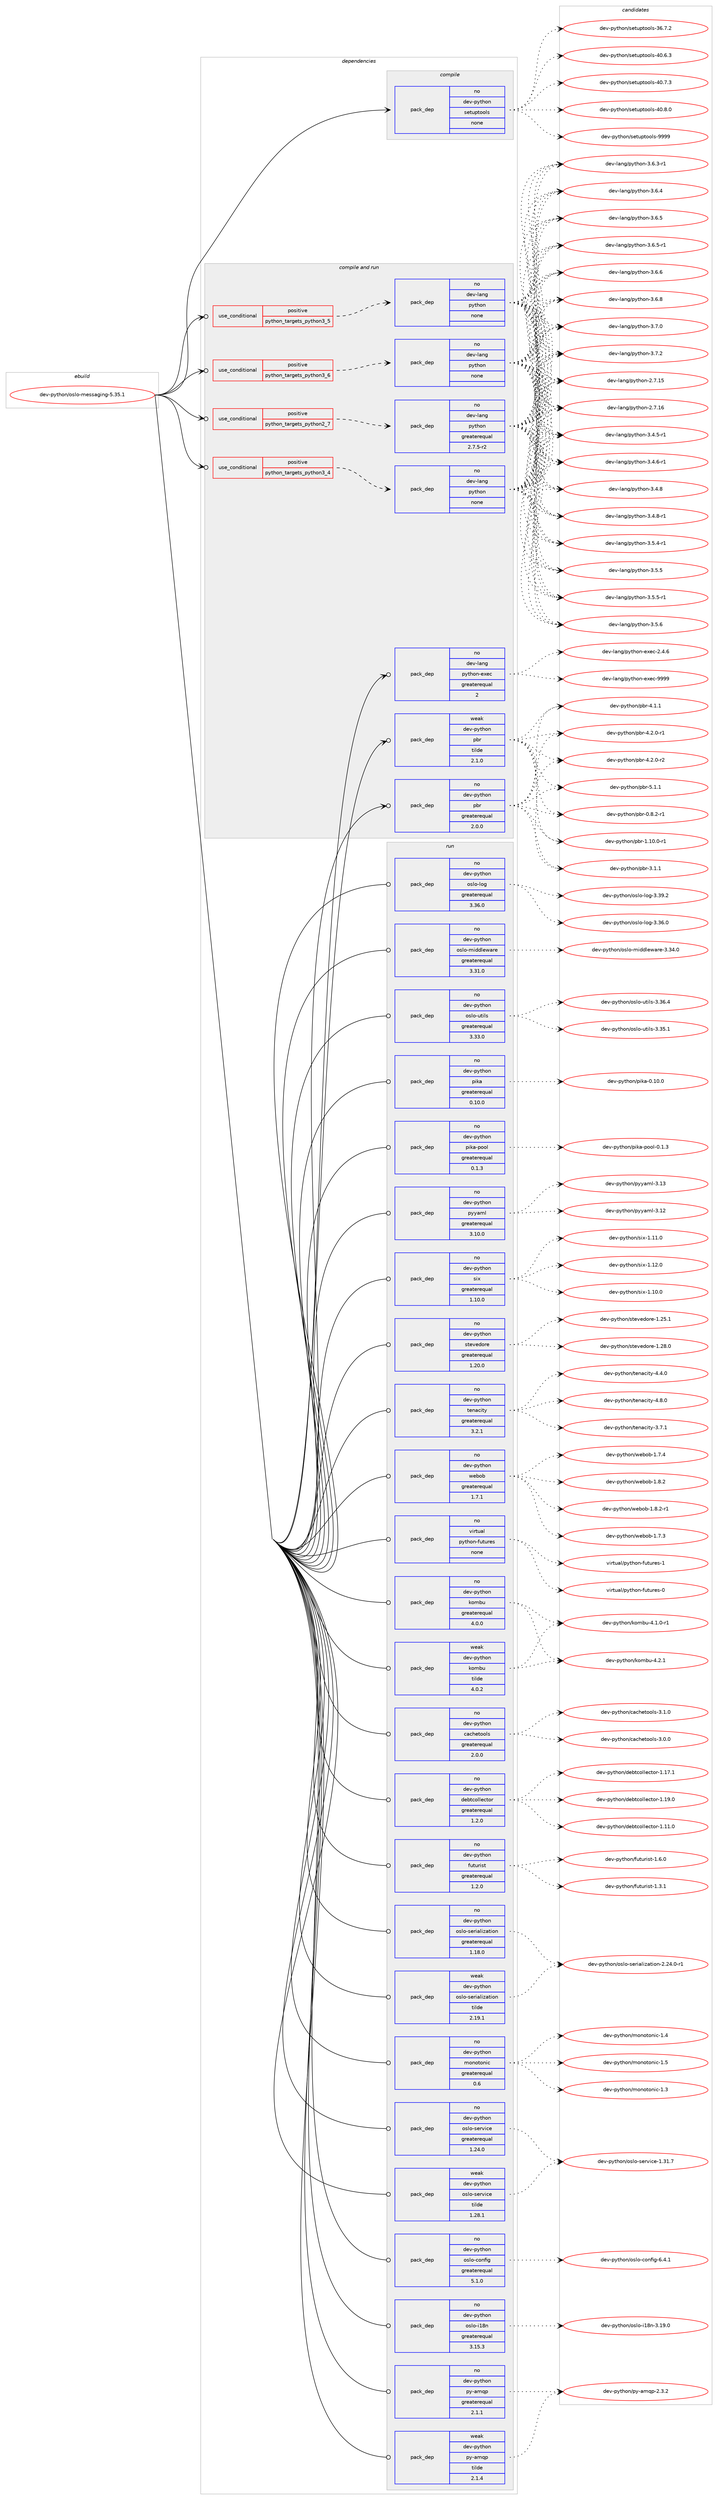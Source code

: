 digraph prolog {

# *************
# Graph options
# *************

newrank=true;
concentrate=true;
compound=true;
graph [rankdir=LR,fontname=Helvetica,fontsize=10,ranksep=1.5];#, ranksep=2.5, nodesep=0.2];
edge  [arrowhead=vee];
node  [fontname=Helvetica,fontsize=10];

# **********
# The ebuild
# **********

subgraph cluster_leftcol {
color=gray;
rank=same;
label=<<i>ebuild</i>>;
id [label="dev-python/oslo-messaging-5.35.1", color=red, width=4, href="../dev-python/oslo-messaging-5.35.1.svg"];
}

# ****************
# The dependencies
# ****************

subgraph cluster_midcol {
color=gray;
label=<<i>dependencies</i>>;
subgraph cluster_compile {
fillcolor="#eeeeee";
style=filled;
label=<<i>compile</i>>;
subgraph pack1020923 {
dependency1422941 [label=<<TABLE BORDER="0" CELLBORDER="1" CELLSPACING="0" CELLPADDING="4" WIDTH="220"><TR><TD ROWSPAN="6" CELLPADDING="30">pack_dep</TD></TR><TR><TD WIDTH="110">no</TD></TR><TR><TD>dev-python</TD></TR><TR><TD>setuptools</TD></TR><TR><TD>none</TD></TR><TR><TD></TD></TR></TABLE>>, shape=none, color=blue];
}
id:e -> dependency1422941:w [weight=20,style="solid",arrowhead="vee"];
}
subgraph cluster_compileandrun {
fillcolor="#eeeeee";
style=filled;
label=<<i>compile and run</i>>;
subgraph cond378739 {
dependency1422942 [label=<<TABLE BORDER="0" CELLBORDER="1" CELLSPACING="0" CELLPADDING="4"><TR><TD ROWSPAN="3" CELLPADDING="10">use_conditional</TD></TR><TR><TD>positive</TD></TR><TR><TD>python_targets_python2_7</TD></TR></TABLE>>, shape=none, color=red];
subgraph pack1020924 {
dependency1422943 [label=<<TABLE BORDER="0" CELLBORDER="1" CELLSPACING="0" CELLPADDING="4" WIDTH="220"><TR><TD ROWSPAN="6" CELLPADDING="30">pack_dep</TD></TR><TR><TD WIDTH="110">no</TD></TR><TR><TD>dev-lang</TD></TR><TR><TD>python</TD></TR><TR><TD>greaterequal</TD></TR><TR><TD>2.7.5-r2</TD></TR></TABLE>>, shape=none, color=blue];
}
dependency1422942:e -> dependency1422943:w [weight=20,style="dashed",arrowhead="vee"];
}
id:e -> dependency1422942:w [weight=20,style="solid",arrowhead="odotvee"];
subgraph cond378740 {
dependency1422944 [label=<<TABLE BORDER="0" CELLBORDER="1" CELLSPACING="0" CELLPADDING="4"><TR><TD ROWSPAN="3" CELLPADDING="10">use_conditional</TD></TR><TR><TD>positive</TD></TR><TR><TD>python_targets_python3_4</TD></TR></TABLE>>, shape=none, color=red];
subgraph pack1020925 {
dependency1422945 [label=<<TABLE BORDER="0" CELLBORDER="1" CELLSPACING="0" CELLPADDING="4" WIDTH="220"><TR><TD ROWSPAN="6" CELLPADDING="30">pack_dep</TD></TR><TR><TD WIDTH="110">no</TD></TR><TR><TD>dev-lang</TD></TR><TR><TD>python</TD></TR><TR><TD>none</TD></TR><TR><TD></TD></TR></TABLE>>, shape=none, color=blue];
}
dependency1422944:e -> dependency1422945:w [weight=20,style="dashed",arrowhead="vee"];
}
id:e -> dependency1422944:w [weight=20,style="solid",arrowhead="odotvee"];
subgraph cond378741 {
dependency1422946 [label=<<TABLE BORDER="0" CELLBORDER="1" CELLSPACING="0" CELLPADDING="4"><TR><TD ROWSPAN="3" CELLPADDING="10">use_conditional</TD></TR><TR><TD>positive</TD></TR><TR><TD>python_targets_python3_5</TD></TR></TABLE>>, shape=none, color=red];
subgraph pack1020926 {
dependency1422947 [label=<<TABLE BORDER="0" CELLBORDER="1" CELLSPACING="0" CELLPADDING="4" WIDTH="220"><TR><TD ROWSPAN="6" CELLPADDING="30">pack_dep</TD></TR><TR><TD WIDTH="110">no</TD></TR><TR><TD>dev-lang</TD></TR><TR><TD>python</TD></TR><TR><TD>none</TD></TR><TR><TD></TD></TR></TABLE>>, shape=none, color=blue];
}
dependency1422946:e -> dependency1422947:w [weight=20,style="dashed",arrowhead="vee"];
}
id:e -> dependency1422946:w [weight=20,style="solid",arrowhead="odotvee"];
subgraph cond378742 {
dependency1422948 [label=<<TABLE BORDER="0" CELLBORDER="1" CELLSPACING="0" CELLPADDING="4"><TR><TD ROWSPAN="3" CELLPADDING="10">use_conditional</TD></TR><TR><TD>positive</TD></TR><TR><TD>python_targets_python3_6</TD></TR></TABLE>>, shape=none, color=red];
subgraph pack1020927 {
dependency1422949 [label=<<TABLE BORDER="0" CELLBORDER="1" CELLSPACING="0" CELLPADDING="4" WIDTH="220"><TR><TD ROWSPAN="6" CELLPADDING="30">pack_dep</TD></TR><TR><TD WIDTH="110">no</TD></TR><TR><TD>dev-lang</TD></TR><TR><TD>python</TD></TR><TR><TD>none</TD></TR><TR><TD></TD></TR></TABLE>>, shape=none, color=blue];
}
dependency1422948:e -> dependency1422949:w [weight=20,style="dashed",arrowhead="vee"];
}
id:e -> dependency1422948:w [weight=20,style="solid",arrowhead="odotvee"];
subgraph pack1020928 {
dependency1422950 [label=<<TABLE BORDER="0" CELLBORDER="1" CELLSPACING="0" CELLPADDING="4" WIDTH="220"><TR><TD ROWSPAN="6" CELLPADDING="30">pack_dep</TD></TR><TR><TD WIDTH="110">no</TD></TR><TR><TD>dev-lang</TD></TR><TR><TD>python-exec</TD></TR><TR><TD>greaterequal</TD></TR><TR><TD>2</TD></TR></TABLE>>, shape=none, color=blue];
}
id:e -> dependency1422950:w [weight=20,style="solid",arrowhead="odotvee"];
subgraph pack1020929 {
dependency1422951 [label=<<TABLE BORDER="0" CELLBORDER="1" CELLSPACING="0" CELLPADDING="4" WIDTH="220"><TR><TD ROWSPAN="6" CELLPADDING="30">pack_dep</TD></TR><TR><TD WIDTH="110">no</TD></TR><TR><TD>dev-python</TD></TR><TR><TD>pbr</TD></TR><TR><TD>greaterequal</TD></TR><TR><TD>2.0.0</TD></TR></TABLE>>, shape=none, color=blue];
}
id:e -> dependency1422951:w [weight=20,style="solid",arrowhead="odotvee"];
subgraph pack1020930 {
dependency1422952 [label=<<TABLE BORDER="0" CELLBORDER="1" CELLSPACING="0" CELLPADDING="4" WIDTH="220"><TR><TD ROWSPAN="6" CELLPADDING="30">pack_dep</TD></TR><TR><TD WIDTH="110">weak</TD></TR><TR><TD>dev-python</TD></TR><TR><TD>pbr</TD></TR><TR><TD>tilde</TD></TR><TR><TD>2.1.0</TD></TR></TABLE>>, shape=none, color=blue];
}
id:e -> dependency1422952:w [weight=20,style="solid",arrowhead="odotvee"];
}
subgraph cluster_run {
fillcolor="#eeeeee";
style=filled;
label=<<i>run</i>>;
subgraph pack1020931 {
dependency1422953 [label=<<TABLE BORDER="0" CELLBORDER="1" CELLSPACING="0" CELLPADDING="4" WIDTH="220"><TR><TD ROWSPAN="6" CELLPADDING="30">pack_dep</TD></TR><TR><TD WIDTH="110">no</TD></TR><TR><TD>dev-python</TD></TR><TR><TD>cachetools</TD></TR><TR><TD>greaterequal</TD></TR><TR><TD>2.0.0</TD></TR></TABLE>>, shape=none, color=blue];
}
id:e -> dependency1422953:w [weight=20,style="solid",arrowhead="odot"];
subgraph pack1020932 {
dependency1422954 [label=<<TABLE BORDER="0" CELLBORDER="1" CELLSPACING="0" CELLPADDING="4" WIDTH="220"><TR><TD ROWSPAN="6" CELLPADDING="30">pack_dep</TD></TR><TR><TD WIDTH="110">no</TD></TR><TR><TD>dev-python</TD></TR><TR><TD>debtcollector</TD></TR><TR><TD>greaterequal</TD></TR><TR><TD>1.2.0</TD></TR></TABLE>>, shape=none, color=blue];
}
id:e -> dependency1422954:w [weight=20,style="solid",arrowhead="odot"];
subgraph pack1020933 {
dependency1422955 [label=<<TABLE BORDER="0" CELLBORDER="1" CELLSPACING="0" CELLPADDING="4" WIDTH="220"><TR><TD ROWSPAN="6" CELLPADDING="30">pack_dep</TD></TR><TR><TD WIDTH="110">no</TD></TR><TR><TD>dev-python</TD></TR><TR><TD>futurist</TD></TR><TR><TD>greaterequal</TD></TR><TR><TD>1.2.0</TD></TR></TABLE>>, shape=none, color=blue];
}
id:e -> dependency1422955:w [weight=20,style="solid",arrowhead="odot"];
subgraph pack1020934 {
dependency1422956 [label=<<TABLE BORDER="0" CELLBORDER="1" CELLSPACING="0" CELLPADDING="4" WIDTH="220"><TR><TD ROWSPAN="6" CELLPADDING="30">pack_dep</TD></TR><TR><TD WIDTH="110">no</TD></TR><TR><TD>dev-python</TD></TR><TR><TD>kombu</TD></TR><TR><TD>greaterequal</TD></TR><TR><TD>4.0.0</TD></TR></TABLE>>, shape=none, color=blue];
}
id:e -> dependency1422956:w [weight=20,style="solid",arrowhead="odot"];
subgraph pack1020935 {
dependency1422957 [label=<<TABLE BORDER="0" CELLBORDER="1" CELLSPACING="0" CELLPADDING="4" WIDTH="220"><TR><TD ROWSPAN="6" CELLPADDING="30">pack_dep</TD></TR><TR><TD WIDTH="110">no</TD></TR><TR><TD>dev-python</TD></TR><TR><TD>monotonic</TD></TR><TR><TD>greaterequal</TD></TR><TR><TD>0.6</TD></TR></TABLE>>, shape=none, color=blue];
}
id:e -> dependency1422957:w [weight=20,style="solid",arrowhead="odot"];
subgraph pack1020936 {
dependency1422958 [label=<<TABLE BORDER="0" CELLBORDER="1" CELLSPACING="0" CELLPADDING="4" WIDTH="220"><TR><TD ROWSPAN="6" CELLPADDING="30">pack_dep</TD></TR><TR><TD WIDTH="110">no</TD></TR><TR><TD>dev-python</TD></TR><TR><TD>oslo-config</TD></TR><TR><TD>greaterequal</TD></TR><TR><TD>5.1.0</TD></TR></TABLE>>, shape=none, color=blue];
}
id:e -> dependency1422958:w [weight=20,style="solid",arrowhead="odot"];
subgraph pack1020937 {
dependency1422959 [label=<<TABLE BORDER="0" CELLBORDER="1" CELLSPACING="0" CELLPADDING="4" WIDTH="220"><TR><TD ROWSPAN="6" CELLPADDING="30">pack_dep</TD></TR><TR><TD WIDTH="110">no</TD></TR><TR><TD>dev-python</TD></TR><TR><TD>oslo-i18n</TD></TR><TR><TD>greaterequal</TD></TR><TR><TD>3.15.3</TD></TR></TABLE>>, shape=none, color=blue];
}
id:e -> dependency1422959:w [weight=20,style="solid",arrowhead="odot"];
subgraph pack1020938 {
dependency1422960 [label=<<TABLE BORDER="0" CELLBORDER="1" CELLSPACING="0" CELLPADDING="4" WIDTH="220"><TR><TD ROWSPAN="6" CELLPADDING="30">pack_dep</TD></TR><TR><TD WIDTH="110">no</TD></TR><TR><TD>dev-python</TD></TR><TR><TD>oslo-log</TD></TR><TR><TD>greaterequal</TD></TR><TR><TD>3.36.0</TD></TR></TABLE>>, shape=none, color=blue];
}
id:e -> dependency1422960:w [weight=20,style="solid",arrowhead="odot"];
subgraph pack1020939 {
dependency1422961 [label=<<TABLE BORDER="0" CELLBORDER="1" CELLSPACING="0" CELLPADDING="4" WIDTH="220"><TR><TD ROWSPAN="6" CELLPADDING="30">pack_dep</TD></TR><TR><TD WIDTH="110">no</TD></TR><TR><TD>dev-python</TD></TR><TR><TD>oslo-middleware</TD></TR><TR><TD>greaterequal</TD></TR><TR><TD>3.31.0</TD></TR></TABLE>>, shape=none, color=blue];
}
id:e -> dependency1422961:w [weight=20,style="solid",arrowhead="odot"];
subgraph pack1020940 {
dependency1422962 [label=<<TABLE BORDER="0" CELLBORDER="1" CELLSPACING="0" CELLPADDING="4" WIDTH="220"><TR><TD ROWSPAN="6" CELLPADDING="30">pack_dep</TD></TR><TR><TD WIDTH="110">no</TD></TR><TR><TD>dev-python</TD></TR><TR><TD>oslo-serialization</TD></TR><TR><TD>greaterequal</TD></TR><TR><TD>1.18.0</TD></TR></TABLE>>, shape=none, color=blue];
}
id:e -> dependency1422962:w [weight=20,style="solid",arrowhead="odot"];
subgraph pack1020941 {
dependency1422963 [label=<<TABLE BORDER="0" CELLBORDER="1" CELLSPACING="0" CELLPADDING="4" WIDTH="220"><TR><TD ROWSPAN="6" CELLPADDING="30">pack_dep</TD></TR><TR><TD WIDTH="110">no</TD></TR><TR><TD>dev-python</TD></TR><TR><TD>oslo-service</TD></TR><TR><TD>greaterequal</TD></TR><TR><TD>1.24.0</TD></TR></TABLE>>, shape=none, color=blue];
}
id:e -> dependency1422963:w [weight=20,style="solid",arrowhead="odot"];
subgraph pack1020942 {
dependency1422964 [label=<<TABLE BORDER="0" CELLBORDER="1" CELLSPACING="0" CELLPADDING="4" WIDTH="220"><TR><TD ROWSPAN="6" CELLPADDING="30">pack_dep</TD></TR><TR><TD WIDTH="110">no</TD></TR><TR><TD>dev-python</TD></TR><TR><TD>oslo-utils</TD></TR><TR><TD>greaterequal</TD></TR><TR><TD>3.33.0</TD></TR></TABLE>>, shape=none, color=blue];
}
id:e -> dependency1422964:w [weight=20,style="solid",arrowhead="odot"];
subgraph pack1020943 {
dependency1422965 [label=<<TABLE BORDER="0" CELLBORDER="1" CELLSPACING="0" CELLPADDING="4" WIDTH="220"><TR><TD ROWSPAN="6" CELLPADDING="30">pack_dep</TD></TR><TR><TD WIDTH="110">no</TD></TR><TR><TD>dev-python</TD></TR><TR><TD>pika</TD></TR><TR><TD>greaterequal</TD></TR><TR><TD>0.10.0</TD></TR></TABLE>>, shape=none, color=blue];
}
id:e -> dependency1422965:w [weight=20,style="solid",arrowhead="odot"];
subgraph pack1020944 {
dependency1422966 [label=<<TABLE BORDER="0" CELLBORDER="1" CELLSPACING="0" CELLPADDING="4" WIDTH="220"><TR><TD ROWSPAN="6" CELLPADDING="30">pack_dep</TD></TR><TR><TD WIDTH="110">no</TD></TR><TR><TD>dev-python</TD></TR><TR><TD>pika-pool</TD></TR><TR><TD>greaterequal</TD></TR><TR><TD>0.1.3</TD></TR></TABLE>>, shape=none, color=blue];
}
id:e -> dependency1422966:w [weight=20,style="solid",arrowhead="odot"];
subgraph pack1020945 {
dependency1422967 [label=<<TABLE BORDER="0" CELLBORDER="1" CELLSPACING="0" CELLPADDING="4" WIDTH="220"><TR><TD ROWSPAN="6" CELLPADDING="30">pack_dep</TD></TR><TR><TD WIDTH="110">no</TD></TR><TR><TD>dev-python</TD></TR><TR><TD>py-amqp</TD></TR><TR><TD>greaterequal</TD></TR><TR><TD>2.1.1</TD></TR></TABLE>>, shape=none, color=blue];
}
id:e -> dependency1422967:w [weight=20,style="solid",arrowhead="odot"];
subgraph pack1020946 {
dependency1422968 [label=<<TABLE BORDER="0" CELLBORDER="1" CELLSPACING="0" CELLPADDING="4" WIDTH="220"><TR><TD ROWSPAN="6" CELLPADDING="30">pack_dep</TD></TR><TR><TD WIDTH="110">no</TD></TR><TR><TD>dev-python</TD></TR><TR><TD>pyyaml</TD></TR><TR><TD>greaterequal</TD></TR><TR><TD>3.10.0</TD></TR></TABLE>>, shape=none, color=blue];
}
id:e -> dependency1422968:w [weight=20,style="solid",arrowhead="odot"];
subgraph pack1020947 {
dependency1422969 [label=<<TABLE BORDER="0" CELLBORDER="1" CELLSPACING="0" CELLPADDING="4" WIDTH="220"><TR><TD ROWSPAN="6" CELLPADDING="30">pack_dep</TD></TR><TR><TD WIDTH="110">no</TD></TR><TR><TD>dev-python</TD></TR><TR><TD>six</TD></TR><TR><TD>greaterequal</TD></TR><TR><TD>1.10.0</TD></TR></TABLE>>, shape=none, color=blue];
}
id:e -> dependency1422969:w [weight=20,style="solid",arrowhead="odot"];
subgraph pack1020948 {
dependency1422970 [label=<<TABLE BORDER="0" CELLBORDER="1" CELLSPACING="0" CELLPADDING="4" WIDTH="220"><TR><TD ROWSPAN="6" CELLPADDING="30">pack_dep</TD></TR><TR><TD WIDTH="110">no</TD></TR><TR><TD>dev-python</TD></TR><TR><TD>stevedore</TD></TR><TR><TD>greaterequal</TD></TR><TR><TD>1.20.0</TD></TR></TABLE>>, shape=none, color=blue];
}
id:e -> dependency1422970:w [weight=20,style="solid",arrowhead="odot"];
subgraph pack1020949 {
dependency1422971 [label=<<TABLE BORDER="0" CELLBORDER="1" CELLSPACING="0" CELLPADDING="4" WIDTH="220"><TR><TD ROWSPAN="6" CELLPADDING="30">pack_dep</TD></TR><TR><TD WIDTH="110">no</TD></TR><TR><TD>dev-python</TD></TR><TR><TD>tenacity</TD></TR><TR><TD>greaterequal</TD></TR><TR><TD>3.2.1</TD></TR></TABLE>>, shape=none, color=blue];
}
id:e -> dependency1422971:w [weight=20,style="solid",arrowhead="odot"];
subgraph pack1020950 {
dependency1422972 [label=<<TABLE BORDER="0" CELLBORDER="1" CELLSPACING="0" CELLPADDING="4" WIDTH="220"><TR><TD ROWSPAN="6" CELLPADDING="30">pack_dep</TD></TR><TR><TD WIDTH="110">no</TD></TR><TR><TD>dev-python</TD></TR><TR><TD>webob</TD></TR><TR><TD>greaterequal</TD></TR><TR><TD>1.7.1</TD></TR></TABLE>>, shape=none, color=blue];
}
id:e -> dependency1422972:w [weight=20,style="solid",arrowhead="odot"];
subgraph pack1020951 {
dependency1422973 [label=<<TABLE BORDER="0" CELLBORDER="1" CELLSPACING="0" CELLPADDING="4" WIDTH="220"><TR><TD ROWSPAN="6" CELLPADDING="30">pack_dep</TD></TR><TR><TD WIDTH="110">no</TD></TR><TR><TD>virtual</TD></TR><TR><TD>python-futures</TD></TR><TR><TD>none</TD></TR><TR><TD></TD></TR></TABLE>>, shape=none, color=blue];
}
id:e -> dependency1422973:w [weight=20,style="solid",arrowhead="odot"];
subgraph pack1020952 {
dependency1422974 [label=<<TABLE BORDER="0" CELLBORDER="1" CELLSPACING="0" CELLPADDING="4" WIDTH="220"><TR><TD ROWSPAN="6" CELLPADDING="30">pack_dep</TD></TR><TR><TD WIDTH="110">weak</TD></TR><TR><TD>dev-python</TD></TR><TR><TD>kombu</TD></TR><TR><TD>tilde</TD></TR><TR><TD>4.0.2</TD></TR></TABLE>>, shape=none, color=blue];
}
id:e -> dependency1422974:w [weight=20,style="solid",arrowhead="odot"];
subgraph pack1020953 {
dependency1422975 [label=<<TABLE BORDER="0" CELLBORDER="1" CELLSPACING="0" CELLPADDING="4" WIDTH="220"><TR><TD ROWSPAN="6" CELLPADDING="30">pack_dep</TD></TR><TR><TD WIDTH="110">weak</TD></TR><TR><TD>dev-python</TD></TR><TR><TD>oslo-serialization</TD></TR><TR><TD>tilde</TD></TR><TR><TD>2.19.1</TD></TR></TABLE>>, shape=none, color=blue];
}
id:e -> dependency1422975:w [weight=20,style="solid",arrowhead="odot"];
subgraph pack1020954 {
dependency1422976 [label=<<TABLE BORDER="0" CELLBORDER="1" CELLSPACING="0" CELLPADDING="4" WIDTH="220"><TR><TD ROWSPAN="6" CELLPADDING="30">pack_dep</TD></TR><TR><TD WIDTH="110">weak</TD></TR><TR><TD>dev-python</TD></TR><TR><TD>oslo-service</TD></TR><TR><TD>tilde</TD></TR><TR><TD>1.28.1</TD></TR></TABLE>>, shape=none, color=blue];
}
id:e -> dependency1422976:w [weight=20,style="solid",arrowhead="odot"];
subgraph pack1020955 {
dependency1422977 [label=<<TABLE BORDER="0" CELLBORDER="1" CELLSPACING="0" CELLPADDING="4" WIDTH="220"><TR><TD ROWSPAN="6" CELLPADDING="30">pack_dep</TD></TR><TR><TD WIDTH="110">weak</TD></TR><TR><TD>dev-python</TD></TR><TR><TD>py-amqp</TD></TR><TR><TD>tilde</TD></TR><TR><TD>2.1.4</TD></TR></TABLE>>, shape=none, color=blue];
}
id:e -> dependency1422977:w [weight=20,style="solid",arrowhead="odot"];
}
}

# **************
# The candidates
# **************

subgraph cluster_choices {
rank=same;
color=gray;
label=<<i>candidates</i>>;

subgraph choice1020923 {
color=black;
nodesep=1;
choice100101118451121211161041111104711510111611711211611111110811545515446554650 [label="dev-python/setuptools-36.7.2", color=red, width=4,href="../dev-python/setuptools-36.7.2.svg"];
choice100101118451121211161041111104711510111611711211611111110811545524846544651 [label="dev-python/setuptools-40.6.3", color=red, width=4,href="../dev-python/setuptools-40.6.3.svg"];
choice100101118451121211161041111104711510111611711211611111110811545524846554651 [label="dev-python/setuptools-40.7.3", color=red, width=4,href="../dev-python/setuptools-40.7.3.svg"];
choice100101118451121211161041111104711510111611711211611111110811545524846564648 [label="dev-python/setuptools-40.8.0", color=red, width=4,href="../dev-python/setuptools-40.8.0.svg"];
choice10010111845112121116104111110471151011161171121161111111081154557575757 [label="dev-python/setuptools-9999", color=red, width=4,href="../dev-python/setuptools-9999.svg"];
dependency1422941:e -> choice100101118451121211161041111104711510111611711211611111110811545515446554650:w [style=dotted,weight="100"];
dependency1422941:e -> choice100101118451121211161041111104711510111611711211611111110811545524846544651:w [style=dotted,weight="100"];
dependency1422941:e -> choice100101118451121211161041111104711510111611711211611111110811545524846554651:w [style=dotted,weight="100"];
dependency1422941:e -> choice100101118451121211161041111104711510111611711211611111110811545524846564648:w [style=dotted,weight="100"];
dependency1422941:e -> choice10010111845112121116104111110471151011161171121161111111081154557575757:w [style=dotted,weight="100"];
}
subgraph choice1020924 {
color=black;
nodesep=1;
choice10010111845108971101034711212111610411111045504655464953 [label="dev-lang/python-2.7.15", color=red, width=4,href="../dev-lang/python-2.7.15.svg"];
choice10010111845108971101034711212111610411111045504655464954 [label="dev-lang/python-2.7.16", color=red, width=4,href="../dev-lang/python-2.7.16.svg"];
choice1001011184510897110103471121211161041111104551465246534511449 [label="dev-lang/python-3.4.5-r1", color=red, width=4,href="../dev-lang/python-3.4.5-r1.svg"];
choice1001011184510897110103471121211161041111104551465246544511449 [label="dev-lang/python-3.4.6-r1", color=red, width=4,href="../dev-lang/python-3.4.6-r1.svg"];
choice100101118451089711010347112121116104111110455146524656 [label="dev-lang/python-3.4.8", color=red, width=4,href="../dev-lang/python-3.4.8.svg"];
choice1001011184510897110103471121211161041111104551465246564511449 [label="dev-lang/python-3.4.8-r1", color=red, width=4,href="../dev-lang/python-3.4.8-r1.svg"];
choice1001011184510897110103471121211161041111104551465346524511449 [label="dev-lang/python-3.5.4-r1", color=red, width=4,href="../dev-lang/python-3.5.4-r1.svg"];
choice100101118451089711010347112121116104111110455146534653 [label="dev-lang/python-3.5.5", color=red, width=4,href="../dev-lang/python-3.5.5.svg"];
choice1001011184510897110103471121211161041111104551465346534511449 [label="dev-lang/python-3.5.5-r1", color=red, width=4,href="../dev-lang/python-3.5.5-r1.svg"];
choice100101118451089711010347112121116104111110455146534654 [label="dev-lang/python-3.5.6", color=red, width=4,href="../dev-lang/python-3.5.6.svg"];
choice1001011184510897110103471121211161041111104551465446514511449 [label="dev-lang/python-3.6.3-r1", color=red, width=4,href="../dev-lang/python-3.6.3-r1.svg"];
choice100101118451089711010347112121116104111110455146544652 [label="dev-lang/python-3.6.4", color=red, width=4,href="../dev-lang/python-3.6.4.svg"];
choice100101118451089711010347112121116104111110455146544653 [label="dev-lang/python-3.6.5", color=red, width=4,href="../dev-lang/python-3.6.5.svg"];
choice1001011184510897110103471121211161041111104551465446534511449 [label="dev-lang/python-3.6.5-r1", color=red, width=4,href="../dev-lang/python-3.6.5-r1.svg"];
choice100101118451089711010347112121116104111110455146544654 [label="dev-lang/python-3.6.6", color=red, width=4,href="../dev-lang/python-3.6.6.svg"];
choice100101118451089711010347112121116104111110455146544656 [label="dev-lang/python-3.6.8", color=red, width=4,href="../dev-lang/python-3.6.8.svg"];
choice100101118451089711010347112121116104111110455146554648 [label="dev-lang/python-3.7.0", color=red, width=4,href="../dev-lang/python-3.7.0.svg"];
choice100101118451089711010347112121116104111110455146554650 [label="dev-lang/python-3.7.2", color=red, width=4,href="../dev-lang/python-3.7.2.svg"];
dependency1422943:e -> choice10010111845108971101034711212111610411111045504655464953:w [style=dotted,weight="100"];
dependency1422943:e -> choice10010111845108971101034711212111610411111045504655464954:w [style=dotted,weight="100"];
dependency1422943:e -> choice1001011184510897110103471121211161041111104551465246534511449:w [style=dotted,weight="100"];
dependency1422943:e -> choice1001011184510897110103471121211161041111104551465246544511449:w [style=dotted,weight="100"];
dependency1422943:e -> choice100101118451089711010347112121116104111110455146524656:w [style=dotted,weight="100"];
dependency1422943:e -> choice1001011184510897110103471121211161041111104551465246564511449:w [style=dotted,weight="100"];
dependency1422943:e -> choice1001011184510897110103471121211161041111104551465346524511449:w [style=dotted,weight="100"];
dependency1422943:e -> choice100101118451089711010347112121116104111110455146534653:w [style=dotted,weight="100"];
dependency1422943:e -> choice1001011184510897110103471121211161041111104551465346534511449:w [style=dotted,weight="100"];
dependency1422943:e -> choice100101118451089711010347112121116104111110455146534654:w [style=dotted,weight="100"];
dependency1422943:e -> choice1001011184510897110103471121211161041111104551465446514511449:w [style=dotted,weight="100"];
dependency1422943:e -> choice100101118451089711010347112121116104111110455146544652:w [style=dotted,weight="100"];
dependency1422943:e -> choice100101118451089711010347112121116104111110455146544653:w [style=dotted,weight="100"];
dependency1422943:e -> choice1001011184510897110103471121211161041111104551465446534511449:w [style=dotted,weight="100"];
dependency1422943:e -> choice100101118451089711010347112121116104111110455146544654:w [style=dotted,weight="100"];
dependency1422943:e -> choice100101118451089711010347112121116104111110455146544656:w [style=dotted,weight="100"];
dependency1422943:e -> choice100101118451089711010347112121116104111110455146554648:w [style=dotted,weight="100"];
dependency1422943:e -> choice100101118451089711010347112121116104111110455146554650:w [style=dotted,weight="100"];
}
subgraph choice1020925 {
color=black;
nodesep=1;
choice10010111845108971101034711212111610411111045504655464953 [label="dev-lang/python-2.7.15", color=red, width=4,href="../dev-lang/python-2.7.15.svg"];
choice10010111845108971101034711212111610411111045504655464954 [label="dev-lang/python-2.7.16", color=red, width=4,href="../dev-lang/python-2.7.16.svg"];
choice1001011184510897110103471121211161041111104551465246534511449 [label="dev-lang/python-3.4.5-r1", color=red, width=4,href="../dev-lang/python-3.4.5-r1.svg"];
choice1001011184510897110103471121211161041111104551465246544511449 [label="dev-lang/python-3.4.6-r1", color=red, width=4,href="../dev-lang/python-3.4.6-r1.svg"];
choice100101118451089711010347112121116104111110455146524656 [label="dev-lang/python-3.4.8", color=red, width=4,href="../dev-lang/python-3.4.8.svg"];
choice1001011184510897110103471121211161041111104551465246564511449 [label="dev-lang/python-3.4.8-r1", color=red, width=4,href="../dev-lang/python-3.4.8-r1.svg"];
choice1001011184510897110103471121211161041111104551465346524511449 [label="dev-lang/python-3.5.4-r1", color=red, width=4,href="../dev-lang/python-3.5.4-r1.svg"];
choice100101118451089711010347112121116104111110455146534653 [label="dev-lang/python-3.5.5", color=red, width=4,href="../dev-lang/python-3.5.5.svg"];
choice1001011184510897110103471121211161041111104551465346534511449 [label="dev-lang/python-3.5.5-r1", color=red, width=4,href="../dev-lang/python-3.5.5-r1.svg"];
choice100101118451089711010347112121116104111110455146534654 [label="dev-lang/python-3.5.6", color=red, width=4,href="../dev-lang/python-3.5.6.svg"];
choice1001011184510897110103471121211161041111104551465446514511449 [label="dev-lang/python-3.6.3-r1", color=red, width=4,href="../dev-lang/python-3.6.3-r1.svg"];
choice100101118451089711010347112121116104111110455146544652 [label="dev-lang/python-3.6.4", color=red, width=4,href="../dev-lang/python-3.6.4.svg"];
choice100101118451089711010347112121116104111110455146544653 [label="dev-lang/python-3.6.5", color=red, width=4,href="../dev-lang/python-3.6.5.svg"];
choice1001011184510897110103471121211161041111104551465446534511449 [label="dev-lang/python-3.6.5-r1", color=red, width=4,href="../dev-lang/python-3.6.5-r1.svg"];
choice100101118451089711010347112121116104111110455146544654 [label="dev-lang/python-3.6.6", color=red, width=4,href="../dev-lang/python-3.6.6.svg"];
choice100101118451089711010347112121116104111110455146544656 [label="dev-lang/python-3.6.8", color=red, width=4,href="../dev-lang/python-3.6.8.svg"];
choice100101118451089711010347112121116104111110455146554648 [label="dev-lang/python-3.7.0", color=red, width=4,href="../dev-lang/python-3.7.0.svg"];
choice100101118451089711010347112121116104111110455146554650 [label="dev-lang/python-3.7.2", color=red, width=4,href="../dev-lang/python-3.7.2.svg"];
dependency1422945:e -> choice10010111845108971101034711212111610411111045504655464953:w [style=dotted,weight="100"];
dependency1422945:e -> choice10010111845108971101034711212111610411111045504655464954:w [style=dotted,weight="100"];
dependency1422945:e -> choice1001011184510897110103471121211161041111104551465246534511449:w [style=dotted,weight="100"];
dependency1422945:e -> choice1001011184510897110103471121211161041111104551465246544511449:w [style=dotted,weight="100"];
dependency1422945:e -> choice100101118451089711010347112121116104111110455146524656:w [style=dotted,weight="100"];
dependency1422945:e -> choice1001011184510897110103471121211161041111104551465246564511449:w [style=dotted,weight="100"];
dependency1422945:e -> choice1001011184510897110103471121211161041111104551465346524511449:w [style=dotted,weight="100"];
dependency1422945:e -> choice100101118451089711010347112121116104111110455146534653:w [style=dotted,weight="100"];
dependency1422945:e -> choice1001011184510897110103471121211161041111104551465346534511449:w [style=dotted,weight="100"];
dependency1422945:e -> choice100101118451089711010347112121116104111110455146534654:w [style=dotted,weight="100"];
dependency1422945:e -> choice1001011184510897110103471121211161041111104551465446514511449:w [style=dotted,weight="100"];
dependency1422945:e -> choice100101118451089711010347112121116104111110455146544652:w [style=dotted,weight="100"];
dependency1422945:e -> choice100101118451089711010347112121116104111110455146544653:w [style=dotted,weight="100"];
dependency1422945:e -> choice1001011184510897110103471121211161041111104551465446534511449:w [style=dotted,weight="100"];
dependency1422945:e -> choice100101118451089711010347112121116104111110455146544654:w [style=dotted,weight="100"];
dependency1422945:e -> choice100101118451089711010347112121116104111110455146544656:w [style=dotted,weight="100"];
dependency1422945:e -> choice100101118451089711010347112121116104111110455146554648:w [style=dotted,weight="100"];
dependency1422945:e -> choice100101118451089711010347112121116104111110455146554650:w [style=dotted,weight="100"];
}
subgraph choice1020926 {
color=black;
nodesep=1;
choice10010111845108971101034711212111610411111045504655464953 [label="dev-lang/python-2.7.15", color=red, width=4,href="../dev-lang/python-2.7.15.svg"];
choice10010111845108971101034711212111610411111045504655464954 [label="dev-lang/python-2.7.16", color=red, width=4,href="../dev-lang/python-2.7.16.svg"];
choice1001011184510897110103471121211161041111104551465246534511449 [label="dev-lang/python-3.4.5-r1", color=red, width=4,href="../dev-lang/python-3.4.5-r1.svg"];
choice1001011184510897110103471121211161041111104551465246544511449 [label="dev-lang/python-3.4.6-r1", color=red, width=4,href="../dev-lang/python-3.4.6-r1.svg"];
choice100101118451089711010347112121116104111110455146524656 [label="dev-lang/python-3.4.8", color=red, width=4,href="../dev-lang/python-3.4.8.svg"];
choice1001011184510897110103471121211161041111104551465246564511449 [label="dev-lang/python-3.4.8-r1", color=red, width=4,href="../dev-lang/python-3.4.8-r1.svg"];
choice1001011184510897110103471121211161041111104551465346524511449 [label="dev-lang/python-3.5.4-r1", color=red, width=4,href="../dev-lang/python-3.5.4-r1.svg"];
choice100101118451089711010347112121116104111110455146534653 [label="dev-lang/python-3.5.5", color=red, width=4,href="../dev-lang/python-3.5.5.svg"];
choice1001011184510897110103471121211161041111104551465346534511449 [label="dev-lang/python-3.5.5-r1", color=red, width=4,href="../dev-lang/python-3.5.5-r1.svg"];
choice100101118451089711010347112121116104111110455146534654 [label="dev-lang/python-3.5.6", color=red, width=4,href="../dev-lang/python-3.5.6.svg"];
choice1001011184510897110103471121211161041111104551465446514511449 [label="dev-lang/python-3.6.3-r1", color=red, width=4,href="../dev-lang/python-3.6.3-r1.svg"];
choice100101118451089711010347112121116104111110455146544652 [label="dev-lang/python-3.6.4", color=red, width=4,href="../dev-lang/python-3.6.4.svg"];
choice100101118451089711010347112121116104111110455146544653 [label="dev-lang/python-3.6.5", color=red, width=4,href="../dev-lang/python-3.6.5.svg"];
choice1001011184510897110103471121211161041111104551465446534511449 [label="dev-lang/python-3.6.5-r1", color=red, width=4,href="../dev-lang/python-3.6.5-r1.svg"];
choice100101118451089711010347112121116104111110455146544654 [label="dev-lang/python-3.6.6", color=red, width=4,href="../dev-lang/python-3.6.6.svg"];
choice100101118451089711010347112121116104111110455146544656 [label="dev-lang/python-3.6.8", color=red, width=4,href="../dev-lang/python-3.6.8.svg"];
choice100101118451089711010347112121116104111110455146554648 [label="dev-lang/python-3.7.0", color=red, width=4,href="../dev-lang/python-3.7.0.svg"];
choice100101118451089711010347112121116104111110455146554650 [label="dev-lang/python-3.7.2", color=red, width=4,href="../dev-lang/python-3.7.2.svg"];
dependency1422947:e -> choice10010111845108971101034711212111610411111045504655464953:w [style=dotted,weight="100"];
dependency1422947:e -> choice10010111845108971101034711212111610411111045504655464954:w [style=dotted,weight="100"];
dependency1422947:e -> choice1001011184510897110103471121211161041111104551465246534511449:w [style=dotted,weight="100"];
dependency1422947:e -> choice1001011184510897110103471121211161041111104551465246544511449:w [style=dotted,weight="100"];
dependency1422947:e -> choice100101118451089711010347112121116104111110455146524656:w [style=dotted,weight="100"];
dependency1422947:e -> choice1001011184510897110103471121211161041111104551465246564511449:w [style=dotted,weight="100"];
dependency1422947:e -> choice1001011184510897110103471121211161041111104551465346524511449:w [style=dotted,weight="100"];
dependency1422947:e -> choice100101118451089711010347112121116104111110455146534653:w [style=dotted,weight="100"];
dependency1422947:e -> choice1001011184510897110103471121211161041111104551465346534511449:w [style=dotted,weight="100"];
dependency1422947:e -> choice100101118451089711010347112121116104111110455146534654:w [style=dotted,weight="100"];
dependency1422947:e -> choice1001011184510897110103471121211161041111104551465446514511449:w [style=dotted,weight="100"];
dependency1422947:e -> choice100101118451089711010347112121116104111110455146544652:w [style=dotted,weight="100"];
dependency1422947:e -> choice100101118451089711010347112121116104111110455146544653:w [style=dotted,weight="100"];
dependency1422947:e -> choice1001011184510897110103471121211161041111104551465446534511449:w [style=dotted,weight="100"];
dependency1422947:e -> choice100101118451089711010347112121116104111110455146544654:w [style=dotted,weight="100"];
dependency1422947:e -> choice100101118451089711010347112121116104111110455146544656:w [style=dotted,weight="100"];
dependency1422947:e -> choice100101118451089711010347112121116104111110455146554648:w [style=dotted,weight="100"];
dependency1422947:e -> choice100101118451089711010347112121116104111110455146554650:w [style=dotted,weight="100"];
}
subgraph choice1020927 {
color=black;
nodesep=1;
choice10010111845108971101034711212111610411111045504655464953 [label="dev-lang/python-2.7.15", color=red, width=4,href="../dev-lang/python-2.7.15.svg"];
choice10010111845108971101034711212111610411111045504655464954 [label="dev-lang/python-2.7.16", color=red, width=4,href="../dev-lang/python-2.7.16.svg"];
choice1001011184510897110103471121211161041111104551465246534511449 [label="dev-lang/python-3.4.5-r1", color=red, width=4,href="../dev-lang/python-3.4.5-r1.svg"];
choice1001011184510897110103471121211161041111104551465246544511449 [label="dev-lang/python-3.4.6-r1", color=red, width=4,href="../dev-lang/python-3.4.6-r1.svg"];
choice100101118451089711010347112121116104111110455146524656 [label="dev-lang/python-3.4.8", color=red, width=4,href="../dev-lang/python-3.4.8.svg"];
choice1001011184510897110103471121211161041111104551465246564511449 [label="dev-lang/python-3.4.8-r1", color=red, width=4,href="../dev-lang/python-3.4.8-r1.svg"];
choice1001011184510897110103471121211161041111104551465346524511449 [label="dev-lang/python-3.5.4-r1", color=red, width=4,href="../dev-lang/python-3.5.4-r1.svg"];
choice100101118451089711010347112121116104111110455146534653 [label="dev-lang/python-3.5.5", color=red, width=4,href="../dev-lang/python-3.5.5.svg"];
choice1001011184510897110103471121211161041111104551465346534511449 [label="dev-lang/python-3.5.5-r1", color=red, width=4,href="../dev-lang/python-3.5.5-r1.svg"];
choice100101118451089711010347112121116104111110455146534654 [label="dev-lang/python-3.5.6", color=red, width=4,href="../dev-lang/python-3.5.6.svg"];
choice1001011184510897110103471121211161041111104551465446514511449 [label="dev-lang/python-3.6.3-r1", color=red, width=4,href="../dev-lang/python-3.6.3-r1.svg"];
choice100101118451089711010347112121116104111110455146544652 [label="dev-lang/python-3.6.4", color=red, width=4,href="../dev-lang/python-3.6.4.svg"];
choice100101118451089711010347112121116104111110455146544653 [label="dev-lang/python-3.6.5", color=red, width=4,href="../dev-lang/python-3.6.5.svg"];
choice1001011184510897110103471121211161041111104551465446534511449 [label="dev-lang/python-3.6.5-r1", color=red, width=4,href="../dev-lang/python-3.6.5-r1.svg"];
choice100101118451089711010347112121116104111110455146544654 [label="dev-lang/python-3.6.6", color=red, width=4,href="../dev-lang/python-3.6.6.svg"];
choice100101118451089711010347112121116104111110455146544656 [label="dev-lang/python-3.6.8", color=red, width=4,href="../dev-lang/python-3.6.8.svg"];
choice100101118451089711010347112121116104111110455146554648 [label="dev-lang/python-3.7.0", color=red, width=4,href="../dev-lang/python-3.7.0.svg"];
choice100101118451089711010347112121116104111110455146554650 [label="dev-lang/python-3.7.2", color=red, width=4,href="../dev-lang/python-3.7.2.svg"];
dependency1422949:e -> choice10010111845108971101034711212111610411111045504655464953:w [style=dotted,weight="100"];
dependency1422949:e -> choice10010111845108971101034711212111610411111045504655464954:w [style=dotted,weight="100"];
dependency1422949:e -> choice1001011184510897110103471121211161041111104551465246534511449:w [style=dotted,weight="100"];
dependency1422949:e -> choice1001011184510897110103471121211161041111104551465246544511449:w [style=dotted,weight="100"];
dependency1422949:e -> choice100101118451089711010347112121116104111110455146524656:w [style=dotted,weight="100"];
dependency1422949:e -> choice1001011184510897110103471121211161041111104551465246564511449:w [style=dotted,weight="100"];
dependency1422949:e -> choice1001011184510897110103471121211161041111104551465346524511449:w [style=dotted,weight="100"];
dependency1422949:e -> choice100101118451089711010347112121116104111110455146534653:w [style=dotted,weight="100"];
dependency1422949:e -> choice1001011184510897110103471121211161041111104551465346534511449:w [style=dotted,weight="100"];
dependency1422949:e -> choice100101118451089711010347112121116104111110455146534654:w [style=dotted,weight="100"];
dependency1422949:e -> choice1001011184510897110103471121211161041111104551465446514511449:w [style=dotted,weight="100"];
dependency1422949:e -> choice100101118451089711010347112121116104111110455146544652:w [style=dotted,weight="100"];
dependency1422949:e -> choice100101118451089711010347112121116104111110455146544653:w [style=dotted,weight="100"];
dependency1422949:e -> choice1001011184510897110103471121211161041111104551465446534511449:w [style=dotted,weight="100"];
dependency1422949:e -> choice100101118451089711010347112121116104111110455146544654:w [style=dotted,weight="100"];
dependency1422949:e -> choice100101118451089711010347112121116104111110455146544656:w [style=dotted,weight="100"];
dependency1422949:e -> choice100101118451089711010347112121116104111110455146554648:w [style=dotted,weight="100"];
dependency1422949:e -> choice100101118451089711010347112121116104111110455146554650:w [style=dotted,weight="100"];
}
subgraph choice1020928 {
color=black;
nodesep=1;
choice1001011184510897110103471121211161041111104510112010199455046524654 [label="dev-lang/python-exec-2.4.6", color=red, width=4,href="../dev-lang/python-exec-2.4.6.svg"];
choice10010111845108971101034711212111610411111045101120101994557575757 [label="dev-lang/python-exec-9999", color=red, width=4,href="../dev-lang/python-exec-9999.svg"];
dependency1422950:e -> choice1001011184510897110103471121211161041111104510112010199455046524654:w [style=dotted,weight="100"];
dependency1422950:e -> choice10010111845108971101034711212111610411111045101120101994557575757:w [style=dotted,weight="100"];
}
subgraph choice1020929 {
color=black;
nodesep=1;
choice1001011184511212111610411111047112981144548465646504511449 [label="dev-python/pbr-0.8.2-r1", color=red, width=4,href="../dev-python/pbr-0.8.2-r1.svg"];
choice100101118451121211161041111104711298114454946494846484511449 [label="dev-python/pbr-1.10.0-r1", color=red, width=4,href="../dev-python/pbr-1.10.0-r1.svg"];
choice100101118451121211161041111104711298114455146494649 [label="dev-python/pbr-3.1.1", color=red, width=4,href="../dev-python/pbr-3.1.1.svg"];
choice100101118451121211161041111104711298114455246494649 [label="dev-python/pbr-4.1.1", color=red, width=4,href="../dev-python/pbr-4.1.1.svg"];
choice1001011184511212111610411111047112981144552465046484511449 [label="dev-python/pbr-4.2.0-r1", color=red, width=4,href="../dev-python/pbr-4.2.0-r1.svg"];
choice1001011184511212111610411111047112981144552465046484511450 [label="dev-python/pbr-4.2.0-r2", color=red, width=4,href="../dev-python/pbr-4.2.0-r2.svg"];
choice100101118451121211161041111104711298114455346494649 [label="dev-python/pbr-5.1.1", color=red, width=4,href="../dev-python/pbr-5.1.1.svg"];
dependency1422951:e -> choice1001011184511212111610411111047112981144548465646504511449:w [style=dotted,weight="100"];
dependency1422951:e -> choice100101118451121211161041111104711298114454946494846484511449:w [style=dotted,weight="100"];
dependency1422951:e -> choice100101118451121211161041111104711298114455146494649:w [style=dotted,weight="100"];
dependency1422951:e -> choice100101118451121211161041111104711298114455246494649:w [style=dotted,weight="100"];
dependency1422951:e -> choice1001011184511212111610411111047112981144552465046484511449:w [style=dotted,weight="100"];
dependency1422951:e -> choice1001011184511212111610411111047112981144552465046484511450:w [style=dotted,weight="100"];
dependency1422951:e -> choice100101118451121211161041111104711298114455346494649:w [style=dotted,weight="100"];
}
subgraph choice1020930 {
color=black;
nodesep=1;
choice1001011184511212111610411111047112981144548465646504511449 [label="dev-python/pbr-0.8.2-r1", color=red, width=4,href="../dev-python/pbr-0.8.2-r1.svg"];
choice100101118451121211161041111104711298114454946494846484511449 [label="dev-python/pbr-1.10.0-r1", color=red, width=4,href="../dev-python/pbr-1.10.0-r1.svg"];
choice100101118451121211161041111104711298114455146494649 [label="dev-python/pbr-3.1.1", color=red, width=4,href="../dev-python/pbr-3.1.1.svg"];
choice100101118451121211161041111104711298114455246494649 [label="dev-python/pbr-4.1.1", color=red, width=4,href="../dev-python/pbr-4.1.1.svg"];
choice1001011184511212111610411111047112981144552465046484511449 [label="dev-python/pbr-4.2.0-r1", color=red, width=4,href="../dev-python/pbr-4.2.0-r1.svg"];
choice1001011184511212111610411111047112981144552465046484511450 [label="dev-python/pbr-4.2.0-r2", color=red, width=4,href="../dev-python/pbr-4.2.0-r2.svg"];
choice100101118451121211161041111104711298114455346494649 [label="dev-python/pbr-5.1.1", color=red, width=4,href="../dev-python/pbr-5.1.1.svg"];
dependency1422952:e -> choice1001011184511212111610411111047112981144548465646504511449:w [style=dotted,weight="100"];
dependency1422952:e -> choice100101118451121211161041111104711298114454946494846484511449:w [style=dotted,weight="100"];
dependency1422952:e -> choice100101118451121211161041111104711298114455146494649:w [style=dotted,weight="100"];
dependency1422952:e -> choice100101118451121211161041111104711298114455246494649:w [style=dotted,weight="100"];
dependency1422952:e -> choice1001011184511212111610411111047112981144552465046484511449:w [style=dotted,weight="100"];
dependency1422952:e -> choice1001011184511212111610411111047112981144552465046484511450:w [style=dotted,weight="100"];
dependency1422952:e -> choice100101118451121211161041111104711298114455346494649:w [style=dotted,weight="100"];
}
subgraph choice1020931 {
color=black;
nodesep=1;
choice1001011184511212111610411111047999799104101116111111108115455146484648 [label="dev-python/cachetools-3.0.0", color=red, width=4,href="../dev-python/cachetools-3.0.0.svg"];
choice1001011184511212111610411111047999799104101116111111108115455146494648 [label="dev-python/cachetools-3.1.0", color=red, width=4,href="../dev-python/cachetools-3.1.0.svg"];
dependency1422953:e -> choice1001011184511212111610411111047999799104101116111111108115455146484648:w [style=dotted,weight="100"];
dependency1422953:e -> choice1001011184511212111610411111047999799104101116111111108115455146494648:w [style=dotted,weight="100"];
}
subgraph choice1020932 {
color=black;
nodesep=1;
choice100101118451121211161041111104710010198116991111081081019911611111445494649494648 [label="dev-python/debtcollector-1.11.0", color=red, width=4,href="../dev-python/debtcollector-1.11.0.svg"];
choice100101118451121211161041111104710010198116991111081081019911611111445494649554649 [label="dev-python/debtcollector-1.17.1", color=red, width=4,href="../dev-python/debtcollector-1.17.1.svg"];
choice100101118451121211161041111104710010198116991111081081019911611111445494649574648 [label="dev-python/debtcollector-1.19.0", color=red, width=4,href="../dev-python/debtcollector-1.19.0.svg"];
dependency1422954:e -> choice100101118451121211161041111104710010198116991111081081019911611111445494649494648:w [style=dotted,weight="100"];
dependency1422954:e -> choice100101118451121211161041111104710010198116991111081081019911611111445494649554649:w [style=dotted,weight="100"];
dependency1422954:e -> choice100101118451121211161041111104710010198116991111081081019911611111445494649574648:w [style=dotted,weight="100"];
}
subgraph choice1020933 {
color=black;
nodesep=1;
choice1001011184511212111610411111047102117116117114105115116454946514649 [label="dev-python/futurist-1.3.1", color=red, width=4,href="../dev-python/futurist-1.3.1.svg"];
choice1001011184511212111610411111047102117116117114105115116454946544648 [label="dev-python/futurist-1.6.0", color=red, width=4,href="../dev-python/futurist-1.6.0.svg"];
dependency1422955:e -> choice1001011184511212111610411111047102117116117114105115116454946514649:w [style=dotted,weight="100"];
dependency1422955:e -> choice1001011184511212111610411111047102117116117114105115116454946544648:w [style=dotted,weight="100"];
}
subgraph choice1020934 {
color=black;
nodesep=1;
choice1001011184511212111610411111047107111109981174552464946484511449 [label="dev-python/kombu-4.1.0-r1", color=red, width=4,href="../dev-python/kombu-4.1.0-r1.svg"];
choice100101118451121211161041111104710711110998117455246504649 [label="dev-python/kombu-4.2.1", color=red, width=4,href="../dev-python/kombu-4.2.1.svg"];
dependency1422956:e -> choice1001011184511212111610411111047107111109981174552464946484511449:w [style=dotted,weight="100"];
dependency1422956:e -> choice100101118451121211161041111104710711110998117455246504649:w [style=dotted,weight="100"];
}
subgraph choice1020935 {
color=black;
nodesep=1;
choice10010111845112121116104111110471091111101111161111101059945494651 [label="dev-python/monotonic-1.3", color=red, width=4,href="../dev-python/monotonic-1.3.svg"];
choice10010111845112121116104111110471091111101111161111101059945494652 [label="dev-python/monotonic-1.4", color=red, width=4,href="../dev-python/monotonic-1.4.svg"];
choice10010111845112121116104111110471091111101111161111101059945494653 [label="dev-python/monotonic-1.5", color=red, width=4,href="../dev-python/monotonic-1.5.svg"];
dependency1422957:e -> choice10010111845112121116104111110471091111101111161111101059945494651:w [style=dotted,weight="100"];
dependency1422957:e -> choice10010111845112121116104111110471091111101111161111101059945494652:w [style=dotted,weight="100"];
dependency1422957:e -> choice10010111845112121116104111110471091111101111161111101059945494653:w [style=dotted,weight="100"];
}
subgraph choice1020936 {
color=black;
nodesep=1;
choice10010111845112121116104111110471111151081114599111110102105103455446524649 [label="dev-python/oslo-config-6.4.1", color=red, width=4,href="../dev-python/oslo-config-6.4.1.svg"];
dependency1422958:e -> choice10010111845112121116104111110471111151081114599111110102105103455446524649:w [style=dotted,weight="100"];
}
subgraph choice1020937 {
color=black;
nodesep=1;
choice100101118451121211161041111104711111510811145105495611045514649574648 [label="dev-python/oslo-i18n-3.19.0", color=red, width=4,href="../dev-python/oslo-i18n-3.19.0.svg"];
dependency1422959:e -> choice100101118451121211161041111104711111510811145105495611045514649574648:w [style=dotted,weight="100"];
}
subgraph choice1020938 {
color=black;
nodesep=1;
choice10010111845112121116104111110471111151081114510811110345514651544648 [label="dev-python/oslo-log-3.36.0", color=red, width=4,href="../dev-python/oslo-log-3.36.0.svg"];
choice10010111845112121116104111110471111151081114510811110345514651574650 [label="dev-python/oslo-log-3.39.2", color=red, width=4,href="../dev-python/oslo-log-3.39.2.svg"];
dependency1422960:e -> choice10010111845112121116104111110471111151081114510811110345514651544648:w [style=dotted,weight="100"];
dependency1422960:e -> choice10010111845112121116104111110471111151081114510811110345514651574650:w [style=dotted,weight="100"];
}
subgraph choice1020939 {
color=black;
nodesep=1;
choice1001011184511212111610411111047111115108111451091051001001081011199711410145514651524648 [label="dev-python/oslo-middleware-3.34.0", color=red, width=4,href="../dev-python/oslo-middleware-3.34.0.svg"];
dependency1422961:e -> choice1001011184511212111610411111047111115108111451091051001001081011199711410145514651524648:w [style=dotted,weight="100"];
}
subgraph choice1020940 {
color=black;
nodesep=1;
choice1001011184511212111610411111047111115108111451151011141059710810512297116105111110455046505246484511449 [label="dev-python/oslo-serialization-2.24.0-r1", color=red, width=4,href="../dev-python/oslo-serialization-2.24.0-r1.svg"];
dependency1422962:e -> choice1001011184511212111610411111047111115108111451151011141059710810512297116105111110455046505246484511449:w [style=dotted,weight="100"];
}
subgraph choice1020941 {
color=black;
nodesep=1;
choice1001011184511212111610411111047111115108111451151011141181059910145494651494655 [label="dev-python/oslo-service-1.31.7", color=red, width=4,href="../dev-python/oslo-service-1.31.7.svg"];
dependency1422963:e -> choice1001011184511212111610411111047111115108111451151011141181059910145494651494655:w [style=dotted,weight="100"];
}
subgraph choice1020942 {
color=black;
nodesep=1;
choice10010111845112121116104111110471111151081114511711610510811545514651534649 [label="dev-python/oslo-utils-3.35.1", color=red, width=4,href="../dev-python/oslo-utils-3.35.1.svg"];
choice10010111845112121116104111110471111151081114511711610510811545514651544652 [label="dev-python/oslo-utils-3.36.4", color=red, width=4,href="../dev-python/oslo-utils-3.36.4.svg"];
dependency1422964:e -> choice10010111845112121116104111110471111151081114511711610510811545514651534649:w [style=dotted,weight="100"];
dependency1422964:e -> choice10010111845112121116104111110471111151081114511711610510811545514651544652:w [style=dotted,weight="100"];
}
subgraph choice1020943 {
color=black;
nodesep=1;
choice10010111845112121116104111110471121051079745484649484648 [label="dev-python/pika-0.10.0", color=red, width=4,href="../dev-python/pika-0.10.0.svg"];
dependency1422965:e -> choice10010111845112121116104111110471121051079745484649484648:w [style=dotted,weight="100"];
}
subgraph choice1020944 {
color=black;
nodesep=1;
choice10010111845112121116104111110471121051079745112111111108454846494651 [label="dev-python/pika-pool-0.1.3", color=red, width=4,href="../dev-python/pika-pool-0.1.3.svg"];
dependency1422966:e -> choice10010111845112121116104111110471121051079745112111111108454846494651:w [style=dotted,weight="100"];
}
subgraph choice1020945 {
color=black;
nodesep=1;
choice10010111845112121116104111110471121214597109113112455046514650 [label="dev-python/py-amqp-2.3.2", color=red, width=4,href="../dev-python/py-amqp-2.3.2.svg"];
dependency1422967:e -> choice10010111845112121116104111110471121214597109113112455046514650:w [style=dotted,weight="100"];
}
subgraph choice1020946 {
color=black;
nodesep=1;
choice1001011184511212111610411111047112121121971091084551464950 [label="dev-python/pyyaml-3.12", color=red, width=4,href="../dev-python/pyyaml-3.12.svg"];
choice1001011184511212111610411111047112121121971091084551464951 [label="dev-python/pyyaml-3.13", color=red, width=4,href="../dev-python/pyyaml-3.13.svg"];
dependency1422968:e -> choice1001011184511212111610411111047112121121971091084551464950:w [style=dotted,weight="100"];
dependency1422968:e -> choice1001011184511212111610411111047112121121971091084551464951:w [style=dotted,weight="100"];
}
subgraph choice1020947 {
color=black;
nodesep=1;
choice100101118451121211161041111104711510512045494649484648 [label="dev-python/six-1.10.0", color=red, width=4,href="../dev-python/six-1.10.0.svg"];
choice100101118451121211161041111104711510512045494649494648 [label="dev-python/six-1.11.0", color=red, width=4,href="../dev-python/six-1.11.0.svg"];
choice100101118451121211161041111104711510512045494649504648 [label="dev-python/six-1.12.0", color=red, width=4,href="../dev-python/six-1.12.0.svg"];
dependency1422969:e -> choice100101118451121211161041111104711510512045494649484648:w [style=dotted,weight="100"];
dependency1422969:e -> choice100101118451121211161041111104711510512045494649494648:w [style=dotted,weight="100"];
dependency1422969:e -> choice100101118451121211161041111104711510512045494649504648:w [style=dotted,weight="100"];
}
subgraph choice1020948 {
color=black;
nodesep=1;
choice100101118451121211161041111104711511610111810110011111410145494650534649 [label="dev-python/stevedore-1.25.1", color=red, width=4,href="../dev-python/stevedore-1.25.1.svg"];
choice100101118451121211161041111104711511610111810110011111410145494650564648 [label="dev-python/stevedore-1.28.0", color=red, width=4,href="../dev-python/stevedore-1.28.0.svg"];
dependency1422970:e -> choice100101118451121211161041111104711511610111810110011111410145494650534649:w [style=dotted,weight="100"];
dependency1422970:e -> choice100101118451121211161041111104711511610111810110011111410145494650564648:w [style=dotted,weight="100"];
}
subgraph choice1020949 {
color=black;
nodesep=1;
choice10010111845112121116104111110471161011109799105116121455146554649 [label="dev-python/tenacity-3.7.1", color=red, width=4,href="../dev-python/tenacity-3.7.1.svg"];
choice10010111845112121116104111110471161011109799105116121455246524648 [label="dev-python/tenacity-4.4.0", color=red, width=4,href="../dev-python/tenacity-4.4.0.svg"];
choice10010111845112121116104111110471161011109799105116121455246564648 [label="dev-python/tenacity-4.8.0", color=red, width=4,href="../dev-python/tenacity-4.8.0.svg"];
dependency1422971:e -> choice10010111845112121116104111110471161011109799105116121455146554649:w [style=dotted,weight="100"];
dependency1422971:e -> choice10010111845112121116104111110471161011109799105116121455246524648:w [style=dotted,weight="100"];
dependency1422971:e -> choice10010111845112121116104111110471161011109799105116121455246564648:w [style=dotted,weight="100"];
}
subgraph choice1020950 {
color=black;
nodesep=1;
choice10010111845112121116104111110471191019811198454946554651 [label="dev-python/webob-1.7.3", color=red, width=4,href="../dev-python/webob-1.7.3.svg"];
choice10010111845112121116104111110471191019811198454946554652 [label="dev-python/webob-1.7.4", color=red, width=4,href="../dev-python/webob-1.7.4.svg"];
choice10010111845112121116104111110471191019811198454946564650 [label="dev-python/webob-1.8.2", color=red, width=4,href="../dev-python/webob-1.8.2.svg"];
choice100101118451121211161041111104711910198111984549465646504511449 [label="dev-python/webob-1.8.2-r1", color=red, width=4,href="../dev-python/webob-1.8.2-r1.svg"];
dependency1422972:e -> choice10010111845112121116104111110471191019811198454946554651:w [style=dotted,weight="100"];
dependency1422972:e -> choice10010111845112121116104111110471191019811198454946554652:w [style=dotted,weight="100"];
dependency1422972:e -> choice10010111845112121116104111110471191019811198454946564650:w [style=dotted,weight="100"];
dependency1422972:e -> choice100101118451121211161041111104711910198111984549465646504511449:w [style=dotted,weight="100"];
}
subgraph choice1020951 {
color=black;
nodesep=1;
choice1181051141161179710847112121116104111110451021171161171141011154548 [label="virtual/python-futures-0", color=red, width=4,href="../virtual/python-futures-0.svg"];
choice1181051141161179710847112121116104111110451021171161171141011154549 [label="virtual/python-futures-1", color=red, width=4,href="../virtual/python-futures-1.svg"];
dependency1422973:e -> choice1181051141161179710847112121116104111110451021171161171141011154548:w [style=dotted,weight="100"];
dependency1422973:e -> choice1181051141161179710847112121116104111110451021171161171141011154549:w [style=dotted,weight="100"];
}
subgraph choice1020952 {
color=black;
nodesep=1;
choice1001011184511212111610411111047107111109981174552464946484511449 [label="dev-python/kombu-4.1.0-r1", color=red, width=4,href="../dev-python/kombu-4.1.0-r1.svg"];
choice100101118451121211161041111104710711110998117455246504649 [label="dev-python/kombu-4.2.1", color=red, width=4,href="../dev-python/kombu-4.2.1.svg"];
dependency1422974:e -> choice1001011184511212111610411111047107111109981174552464946484511449:w [style=dotted,weight="100"];
dependency1422974:e -> choice100101118451121211161041111104710711110998117455246504649:w [style=dotted,weight="100"];
}
subgraph choice1020953 {
color=black;
nodesep=1;
choice1001011184511212111610411111047111115108111451151011141059710810512297116105111110455046505246484511449 [label="dev-python/oslo-serialization-2.24.0-r1", color=red, width=4,href="../dev-python/oslo-serialization-2.24.0-r1.svg"];
dependency1422975:e -> choice1001011184511212111610411111047111115108111451151011141059710810512297116105111110455046505246484511449:w [style=dotted,weight="100"];
}
subgraph choice1020954 {
color=black;
nodesep=1;
choice1001011184511212111610411111047111115108111451151011141181059910145494651494655 [label="dev-python/oslo-service-1.31.7", color=red, width=4,href="../dev-python/oslo-service-1.31.7.svg"];
dependency1422976:e -> choice1001011184511212111610411111047111115108111451151011141181059910145494651494655:w [style=dotted,weight="100"];
}
subgraph choice1020955 {
color=black;
nodesep=1;
choice10010111845112121116104111110471121214597109113112455046514650 [label="dev-python/py-amqp-2.3.2", color=red, width=4,href="../dev-python/py-amqp-2.3.2.svg"];
dependency1422977:e -> choice10010111845112121116104111110471121214597109113112455046514650:w [style=dotted,weight="100"];
}
}

}
